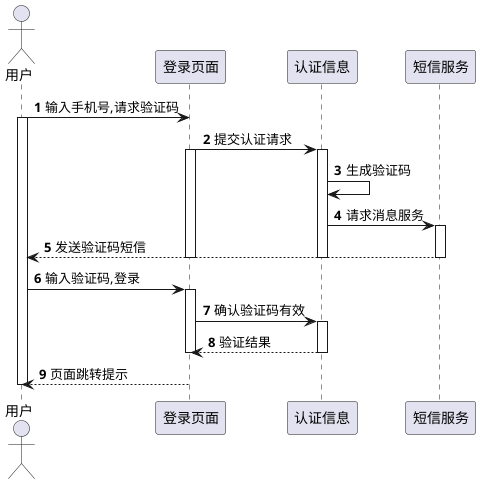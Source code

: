 @startuml
Actor 用户
autonumber
用户->登录页面:输入手机号,请求验证码
activate 用户
登录页面->认证信息: 提交认证请求
activate 登录页面
activate 认证信息
认证信息->认证信息:生成验证码
认证信息->短信服务:请求消息服务
activate 短信服务
短信服务-->用户:发送验证码短信
deactivate 短信服务
deactivate 认证信息
deactivate 登录页面
用户->登录页面:输入验证码,登录
activate 登录页面
登录页面->认证信息:确认验证码有效
activate 认证信息
认证信息-->登录页面:验证结果
deactivate 认证信息
deactivate 登录页面
登录页面-->用户:页面跳转提示
deactivate 用户



@enduml